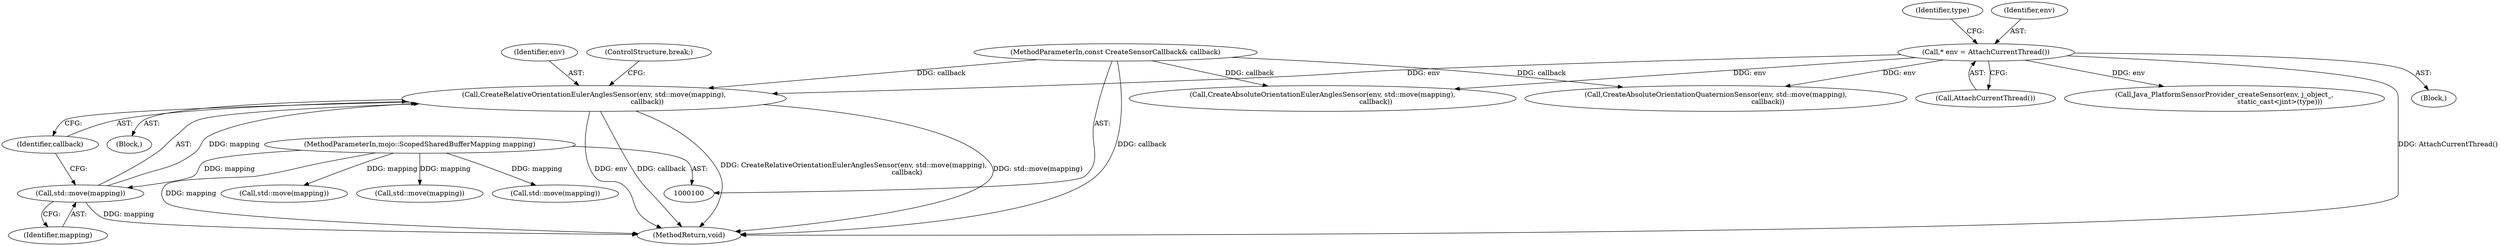digraph "0_Chrome_c0c8978849ac57e4ecd613ddc8ff7852a2054734_18@pointer" {
"1000127" [label="(Call,CreateRelativeOrientationEulerAnglesSensor(env, std::move(mapping),\n                                                 callback))"];
"1000106" [label="(Call,* env = AttachCurrentThread())"];
"1000129" [label="(Call,std::move(mapping))"];
"1000102" [label="(MethodParameterIn,mojo::ScopedSharedBufferMapping mapping)"];
"1000103" [label="(MethodParameterIn,const CreateSensorCallback& callback)"];
"1000128" [label="(Identifier,env)"];
"1000122" [label="(Call,std::move(mapping))"];
"1000130" [label="(Identifier,mapping)"];
"1000104" [label="(Block,)"];
"1000111" [label="(Block,)"];
"1000110" [label="(Identifier,type)"];
"1000113" [label="(Call,CreateAbsoluteOrientationEulerAnglesSensor(env, std::move(mapping),\n                                                 callback))"];
"1000120" [label="(Call,CreateAbsoluteOrientationQuaternionSensor(env, std::move(mapping),\n                                                callback))"];
"1000161" [label="(Call,std::move(mapping))"];
"1000138" [label="(Call,Java_PlatformSensorProvider_createSensor(env, j_object_,\n                                                   static_cast<jint>(type)))"];
"1000108" [label="(Call,AttachCurrentThread())"];
"1000169" [label="(MethodReturn,void)"];
"1000129" [label="(Call,std::move(mapping))"];
"1000131" [label="(Identifier,callback)"];
"1000107" [label="(Identifier,env)"];
"1000127" [label="(Call,CreateRelativeOrientationEulerAnglesSensor(env, std::move(mapping),\n                                                 callback))"];
"1000103" [label="(MethodParameterIn,const CreateSensorCallback& callback)"];
"1000106" [label="(Call,* env = AttachCurrentThread())"];
"1000102" [label="(MethodParameterIn,mojo::ScopedSharedBufferMapping mapping)"];
"1000115" [label="(Call,std::move(mapping))"];
"1000132" [label="(ControlStructure,break;)"];
"1000127" -> "1000111"  [label="AST: "];
"1000127" -> "1000131"  [label="CFG: "];
"1000128" -> "1000127"  [label="AST: "];
"1000129" -> "1000127"  [label="AST: "];
"1000131" -> "1000127"  [label="AST: "];
"1000132" -> "1000127"  [label="CFG: "];
"1000127" -> "1000169"  [label="DDG: CreateRelativeOrientationEulerAnglesSensor(env, std::move(mapping),\n                                                 callback)"];
"1000127" -> "1000169"  [label="DDG: std::move(mapping)"];
"1000127" -> "1000169"  [label="DDG: env"];
"1000127" -> "1000169"  [label="DDG: callback"];
"1000106" -> "1000127"  [label="DDG: env"];
"1000129" -> "1000127"  [label="DDG: mapping"];
"1000103" -> "1000127"  [label="DDG: callback"];
"1000106" -> "1000104"  [label="AST: "];
"1000106" -> "1000108"  [label="CFG: "];
"1000107" -> "1000106"  [label="AST: "];
"1000108" -> "1000106"  [label="AST: "];
"1000110" -> "1000106"  [label="CFG: "];
"1000106" -> "1000169"  [label="DDG: AttachCurrentThread()"];
"1000106" -> "1000113"  [label="DDG: env"];
"1000106" -> "1000120"  [label="DDG: env"];
"1000106" -> "1000138"  [label="DDG: env"];
"1000129" -> "1000130"  [label="CFG: "];
"1000130" -> "1000129"  [label="AST: "];
"1000131" -> "1000129"  [label="CFG: "];
"1000129" -> "1000169"  [label="DDG: mapping"];
"1000102" -> "1000129"  [label="DDG: mapping"];
"1000102" -> "1000100"  [label="AST: "];
"1000102" -> "1000169"  [label="DDG: mapping"];
"1000102" -> "1000115"  [label="DDG: mapping"];
"1000102" -> "1000122"  [label="DDG: mapping"];
"1000102" -> "1000161"  [label="DDG: mapping"];
"1000103" -> "1000100"  [label="AST: "];
"1000103" -> "1000169"  [label="DDG: callback"];
"1000103" -> "1000113"  [label="DDG: callback"];
"1000103" -> "1000120"  [label="DDG: callback"];
}

